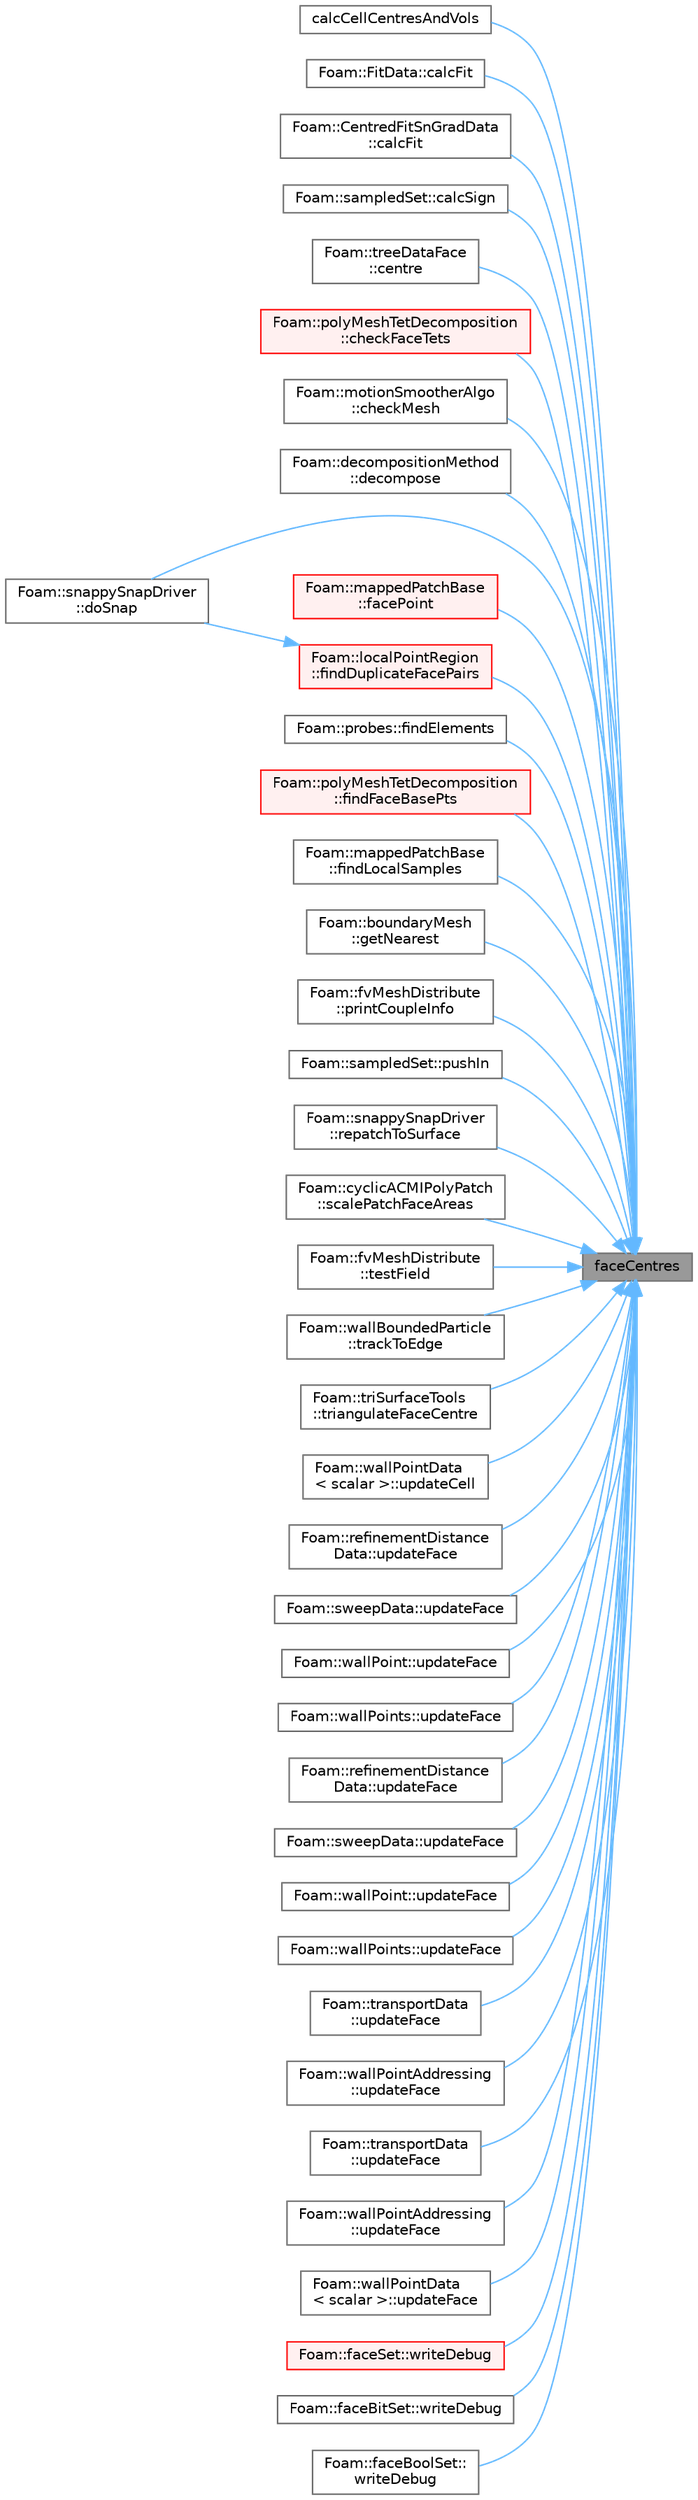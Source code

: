 digraph "faceCentres"
{
 // LATEX_PDF_SIZE
  bgcolor="transparent";
  edge [fontname=Helvetica,fontsize=10,labelfontname=Helvetica,labelfontsize=10];
  node [fontname=Helvetica,fontsize=10,shape=box,height=0.2,width=0.4];
  rankdir="RL";
  Node1 [id="Node000001",label="faceCentres",height=0.2,width=0.4,color="gray40", fillcolor="grey60", style="filled", fontcolor="black",tooltip=" "];
  Node1 -> Node2 [id="edge1_Node000001_Node000002",dir="back",color="steelblue1",style="solid",tooltip=" "];
  Node2 [id="Node000002",label="calcCellCentresAndVols",height=0.2,width=0.4,color="grey40", fillcolor="white", style="filled",URL="$classFoam_1_1primitiveMesh.html#a94b718690e507f1997a6e4e9a2c6dce2",tooltip=" "];
  Node1 -> Node3 [id="edge2_Node000001_Node000003",dir="back",color="steelblue1",style="solid",tooltip=" "];
  Node3 [id="Node000003",label="Foam::FitData::calcFit",height=0.2,width=0.4,color="grey40", fillcolor="white", style="filled",URL="$classFoam_1_1FitData.html#a8f269524f4ee2469cadc4d3e7a2e9859",tooltip=" "];
  Node1 -> Node4 [id="edge3_Node000001_Node000004",dir="back",color="steelblue1",style="solid",tooltip=" "];
  Node4 [id="Node000004",label="Foam::CentredFitSnGradData\l::calcFit",height=0.2,width=0.4,color="grey40", fillcolor="white", style="filled",URL="$classFoam_1_1CentredFitSnGradData.html#a41361d5f8c5e64ad06c0a3a5883201af",tooltip=" "];
  Node1 -> Node5 [id="edge4_Node000001_Node000005",dir="back",color="steelblue1",style="solid",tooltip=" "];
  Node5 [id="Node000005",label="Foam::sampledSet::calcSign",height=0.2,width=0.4,color="grey40", fillcolor="white", style="filled",URL="$classFoam_1_1sampledSet.html#a3162d19cdbd97def00fac4413a1810a7",tooltip=" "];
  Node1 -> Node6 [id="edge5_Node000001_Node000006",dir="back",color="steelblue1",style="solid",tooltip=" "];
  Node6 [id="Node000006",label="Foam::treeDataFace\l::centre",height=0.2,width=0.4,color="grey40", fillcolor="white", style="filled",URL="$classFoam_1_1treeDataFace.html#a828ffbecffa80d611b8b6d45573925d1",tooltip=" "];
  Node1 -> Node7 [id="edge6_Node000001_Node000007",dir="back",color="steelblue1",style="solid",tooltip=" "];
  Node7 [id="Node000007",label="Foam::polyMeshTetDecomposition\l::checkFaceTets",height=0.2,width=0.4,color="red", fillcolor="#FFF0F0", style="filled",URL="$classFoam_1_1polyMeshTetDecomposition.html#a5041ce71d4d19419b583f1266325b8f0",tooltip=" "];
  Node1 -> Node11 [id="edge7_Node000001_Node000011",dir="back",color="steelblue1",style="solid",tooltip=" "];
  Node11 [id="Node000011",label="Foam::motionSmootherAlgo\l::checkMesh",height=0.2,width=0.4,color="grey40", fillcolor="white", style="filled",URL="$classFoam_1_1motionSmootherAlgo.html#aca398f0907413c501b569d0a4b86b86d",tooltip=" "];
  Node1 -> Node12 [id="edge8_Node000001_Node000012",dir="back",color="steelblue1",style="solid",tooltip=" "];
  Node12 [id="Node000012",label="Foam::decompositionMethod\l::decompose",height=0.2,width=0.4,color="grey40", fillcolor="white", style="filled",URL="$classFoam_1_1decompositionMethod.html#aaa4f750f148c325dc80c77de1fca41ed",tooltip=" "];
  Node1 -> Node13 [id="edge9_Node000001_Node000013",dir="back",color="steelblue1",style="solid",tooltip=" "];
  Node13 [id="Node000013",label="Foam::snappySnapDriver\l::doSnap",height=0.2,width=0.4,color="grey40", fillcolor="white", style="filled",URL="$classFoam_1_1snappySnapDriver.html#aa958f4f6d3063fa318a31ef8d8ba90e4",tooltip=" "];
  Node1 -> Node14 [id="edge10_Node000001_Node000014",dir="back",color="steelblue1",style="solid",tooltip=" "];
  Node14 [id="Node000014",label="Foam::mappedPatchBase\l::facePoint",height=0.2,width=0.4,color="red", fillcolor="#FFF0F0", style="filled",URL="$classFoam_1_1mappedPatchBase.html#ad0bddf79d2b444844de9954bd3c79317",tooltip=" "];
  Node1 -> Node16 [id="edge11_Node000001_Node000016",dir="back",color="steelblue1",style="solid",tooltip=" "];
  Node16 [id="Node000016",label="Foam::localPointRegion\l::findDuplicateFacePairs",height=0.2,width=0.4,color="red", fillcolor="#FFF0F0", style="filled",URL="$classFoam_1_1localPointRegion.html#ada4b8f94bf6f76d8d4342d0d169ce358",tooltip=" "];
  Node16 -> Node13 [id="edge12_Node000016_Node000013",dir="back",color="steelblue1",style="solid",tooltip=" "];
  Node1 -> Node25 [id="edge13_Node000001_Node000025",dir="back",color="steelblue1",style="solid",tooltip=" "];
  Node25 [id="Node000025",label="Foam::probes::findElements",height=0.2,width=0.4,color="grey40", fillcolor="white", style="filled",URL="$classFoam_1_1probes.html#a4961d45d71fc3e82730510a628ddef80",tooltip=" "];
  Node1 -> Node26 [id="edge14_Node000001_Node000026",dir="back",color="steelblue1",style="solid",tooltip=" "];
  Node26 [id="Node000026",label="Foam::polyMeshTetDecomposition\l::findFaceBasePts",height=0.2,width=0.4,color="red", fillcolor="#FFF0F0", style="filled",URL="$classFoam_1_1polyMeshTetDecomposition.html#a3336759b0c761efa929d4adf95831754",tooltip=" "];
  Node1 -> Node39 [id="edge15_Node000001_Node000039",dir="back",color="steelblue1",style="solid",tooltip=" "];
  Node39 [id="Node000039",label="Foam::mappedPatchBase\l::findLocalSamples",height=0.2,width=0.4,color="grey40", fillcolor="white", style="filled",URL="$classFoam_1_1mappedPatchBase.html#a4e5828bb190f2550f9460bc1f7a0ba62",tooltip=" "];
  Node1 -> Node40 [id="edge16_Node000001_Node000040",dir="back",color="steelblue1",style="solid",tooltip=" "];
  Node40 [id="Node000040",label="Foam::boundaryMesh\l::getNearest",height=0.2,width=0.4,color="grey40", fillcolor="white", style="filled",URL="$classFoam_1_1boundaryMesh.html#a7cfb30aa0fa4868d8a08ec928d0c1315",tooltip=" "];
  Node1 -> Node41 [id="edge17_Node000001_Node000041",dir="back",color="steelblue1",style="solid",tooltip=" "];
  Node41 [id="Node000041",label="Foam::fvMeshDistribute\l::printCoupleInfo",height=0.2,width=0.4,color="grey40", fillcolor="white", style="filled",URL="$classFoam_1_1fvMeshDistribute.html#a0b2e9e5ba94679bbc5d807ecf02687e2",tooltip=" "];
  Node1 -> Node42 [id="edge18_Node000001_Node000042",dir="back",color="steelblue1",style="solid",tooltip=" "];
  Node42 [id="Node000042",label="Foam::sampledSet::pushIn",height=0.2,width=0.4,color="grey40", fillcolor="white", style="filled",URL="$classFoam_1_1sampledSet.html#ac1ebf59d00cd6738237b38ed5222349d",tooltip=" "];
  Node1 -> Node43 [id="edge19_Node000001_Node000043",dir="back",color="steelblue1",style="solid",tooltip=" "];
  Node43 [id="Node000043",label="Foam::snappySnapDriver\l::repatchToSurface",height=0.2,width=0.4,color="grey40", fillcolor="white", style="filled",URL="$classFoam_1_1snappySnapDriver.html#abf0c9c836463b6164ef331dce238b2fa",tooltip=" "];
  Node1 -> Node44 [id="edge20_Node000001_Node000044",dir="back",color="steelblue1",style="solid",tooltip=" "];
  Node44 [id="Node000044",label="Foam::cyclicACMIPolyPatch\l::scalePatchFaceAreas",height=0.2,width=0.4,color="grey40", fillcolor="white", style="filled",URL="$classFoam_1_1cyclicACMIPolyPatch.html#a7baf66ef91d29d9840434915b1c1e721",tooltip=" "];
  Node1 -> Node45 [id="edge21_Node000001_Node000045",dir="back",color="steelblue1",style="solid",tooltip=" "];
  Node45 [id="Node000045",label="Foam::fvMeshDistribute\l::testField",height=0.2,width=0.4,color="grey40", fillcolor="white", style="filled",URL="$classFoam_1_1fvMeshDistribute.html#acdc3f99011145cee9ac41de829105f2d",tooltip=" "];
  Node1 -> Node46 [id="edge22_Node000001_Node000046",dir="back",color="steelblue1",style="solid",tooltip=" "];
  Node46 [id="Node000046",label="Foam::wallBoundedParticle\l::trackToEdge",height=0.2,width=0.4,color="grey40", fillcolor="white", style="filled",URL="$classFoam_1_1wallBoundedParticle.html#a4a9b27ab108a70bf4ed9d4c511d5ae0e",tooltip=" "];
  Node1 -> Node47 [id="edge23_Node000001_Node000047",dir="back",color="steelblue1",style="solid",tooltip=" "];
  Node47 [id="Node000047",label="Foam::triSurfaceTools\l::triangulateFaceCentre",height=0.2,width=0.4,color="grey40", fillcolor="white", style="filled",URL="$classFoam_1_1triSurfaceTools.html#abf2be73c84828e0d5db6921bf8b57353",tooltip=" "];
  Node1 -> Node48 [id="edge24_Node000001_Node000048",dir="back",color="steelblue1",style="solid",tooltip=" "];
  Node48 [id="Node000048",label="Foam::wallPointData\l\< scalar \>::updateCell",height=0.2,width=0.4,color="grey40", fillcolor="white", style="filled",URL="$classFoam_1_1wallPointData.html#a6338d57350d0d2e09b829991ede6eec4",tooltip=" "];
  Node1 -> Node49 [id="edge25_Node000001_Node000049",dir="back",color="steelblue1",style="solid",tooltip=" "];
  Node49 [id="Node000049",label="Foam::refinementDistance\lData::updateFace",height=0.2,width=0.4,color="grey40", fillcolor="white", style="filled",URL="$classFoam_1_1refinementDistanceData.html#a8e964a63e2b60f3ade99c5faf14fdec4",tooltip=" "];
  Node1 -> Node50 [id="edge26_Node000001_Node000050",dir="back",color="steelblue1",style="solid",tooltip=" "];
  Node50 [id="Node000050",label="Foam::sweepData::updateFace",height=0.2,width=0.4,color="grey40", fillcolor="white", style="filled",URL="$classFoam_1_1sweepData.html#a204094d39f031fa10ec91ecb26b7a4e4",tooltip=" "];
  Node1 -> Node51 [id="edge27_Node000001_Node000051",dir="back",color="steelblue1",style="solid",tooltip=" "];
  Node51 [id="Node000051",label="Foam::wallPoint::updateFace",height=0.2,width=0.4,color="grey40", fillcolor="white", style="filled",URL="$classFoam_1_1wallPoint.html#ac7d1d9220ac7649a5552db01570a1ff3",tooltip=" "];
  Node1 -> Node52 [id="edge28_Node000001_Node000052",dir="back",color="steelblue1",style="solid",tooltip=" "];
  Node52 [id="Node000052",label="Foam::wallPoints::updateFace",height=0.2,width=0.4,color="grey40", fillcolor="white", style="filled",URL="$classFoam_1_1wallPoints.html#ab2743b153eac6f2b86720a5e7063ea45",tooltip=" "];
  Node1 -> Node53 [id="edge29_Node000001_Node000053",dir="back",color="steelblue1",style="solid",tooltip=" "];
  Node53 [id="Node000053",label="Foam::refinementDistance\lData::updateFace",height=0.2,width=0.4,color="grey40", fillcolor="white", style="filled",URL="$classFoam_1_1refinementDistanceData.html#aad54c8a7eaef9872dca30a5db12b9f2f",tooltip=" "];
  Node1 -> Node54 [id="edge30_Node000001_Node000054",dir="back",color="steelblue1",style="solid",tooltip=" "];
  Node54 [id="Node000054",label="Foam::sweepData::updateFace",height=0.2,width=0.4,color="grey40", fillcolor="white", style="filled",URL="$classFoam_1_1sweepData.html#aa8b8c994064c9c0d55fbd334ed91d47f",tooltip=" "];
  Node1 -> Node55 [id="edge31_Node000001_Node000055",dir="back",color="steelblue1",style="solid",tooltip=" "];
  Node55 [id="Node000055",label="Foam::wallPoint::updateFace",height=0.2,width=0.4,color="grey40", fillcolor="white", style="filled",URL="$classFoam_1_1wallPoint.html#a9a540262c8a67e4fdba10f4adbde9b39",tooltip=" "];
  Node1 -> Node56 [id="edge32_Node000001_Node000056",dir="back",color="steelblue1",style="solid",tooltip=" "];
  Node56 [id="Node000056",label="Foam::wallPoints::updateFace",height=0.2,width=0.4,color="grey40", fillcolor="white", style="filled",URL="$classFoam_1_1wallPoints.html#a6214758300fe989da2424afadf7e7737",tooltip=" "];
  Node1 -> Node57 [id="edge33_Node000001_Node000057",dir="back",color="steelblue1",style="solid",tooltip=" "];
  Node57 [id="Node000057",label="Foam::transportData\l::updateFace",height=0.2,width=0.4,color="grey40", fillcolor="white", style="filled",URL="$classFoam_1_1transportData.html#a4f6ffb1abc173a6151c0a95f1260b6e9",tooltip=" "];
  Node1 -> Node58 [id="edge34_Node000001_Node000058",dir="back",color="steelblue1",style="solid",tooltip=" "];
  Node58 [id="Node000058",label="Foam::wallPointAddressing\l::updateFace",height=0.2,width=0.4,color="grey40", fillcolor="white", style="filled",URL="$classFoam_1_1wallPointAddressing.html#a6fed8746be68160302580e603887d510",tooltip=" "];
  Node1 -> Node59 [id="edge35_Node000001_Node000059",dir="back",color="steelblue1",style="solid",tooltip=" "];
  Node59 [id="Node000059",label="Foam::transportData\l::updateFace",height=0.2,width=0.4,color="grey40", fillcolor="white", style="filled",URL="$classFoam_1_1transportData.html#a77454c581e8dc5e1b141cef8a0e1cac8",tooltip=" "];
  Node1 -> Node60 [id="edge36_Node000001_Node000060",dir="back",color="steelblue1",style="solid",tooltip=" "];
  Node60 [id="Node000060",label="Foam::wallPointAddressing\l::updateFace",height=0.2,width=0.4,color="grey40", fillcolor="white", style="filled",URL="$classFoam_1_1wallPointAddressing.html#a5f761d09194b653ab0a49d7e34d8e0db",tooltip=" "];
  Node1 -> Node61 [id="edge37_Node000001_Node000061",dir="back",color="steelblue1",style="solid",tooltip=" "];
  Node61 [id="Node000061",label="Foam::wallPointData\l\< scalar \>::updateFace",height=0.2,width=0.4,color="grey40", fillcolor="white", style="filled",URL="$classFoam_1_1wallPointData.html#a6ec9905a093ea1af155a3daec3c488ad",tooltip=" "];
  Node1 -> Node62 [id="edge38_Node000001_Node000062",dir="back",color="steelblue1",style="solid",tooltip=" "];
  Node62 [id="Node000062",label="Foam::faceSet::writeDebug",height=0.2,width=0.4,color="red", fillcolor="#FFF0F0", style="filled",URL="$classFoam_1_1faceSet.html#ac2ad209fd237c922034b7caa5bda5048",tooltip=" "];
  Node1 -> Node64 [id="edge39_Node000001_Node000064",dir="back",color="steelblue1",style="solid",tooltip=" "];
  Node64 [id="Node000064",label="Foam::faceBitSet::writeDebug",height=0.2,width=0.4,color="grey40", fillcolor="white", style="filled",URL="$classFoam_1_1faceBitSet.html#a73e436ee7678905ffadd069186dd7574",tooltip=" "];
  Node1 -> Node65 [id="edge40_Node000001_Node000065",dir="back",color="steelblue1",style="solid",tooltip=" "];
  Node65 [id="Node000065",label="Foam::faceBoolSet::\lwriteDebug",height=0.2,width=0.4,color="grey40", fillcolor="white", style="filled",URL="$classFoam_1_1faceBoolSet.html#a73e436ee7678905ffadd069186dd7574",tooltip=" "];
}
